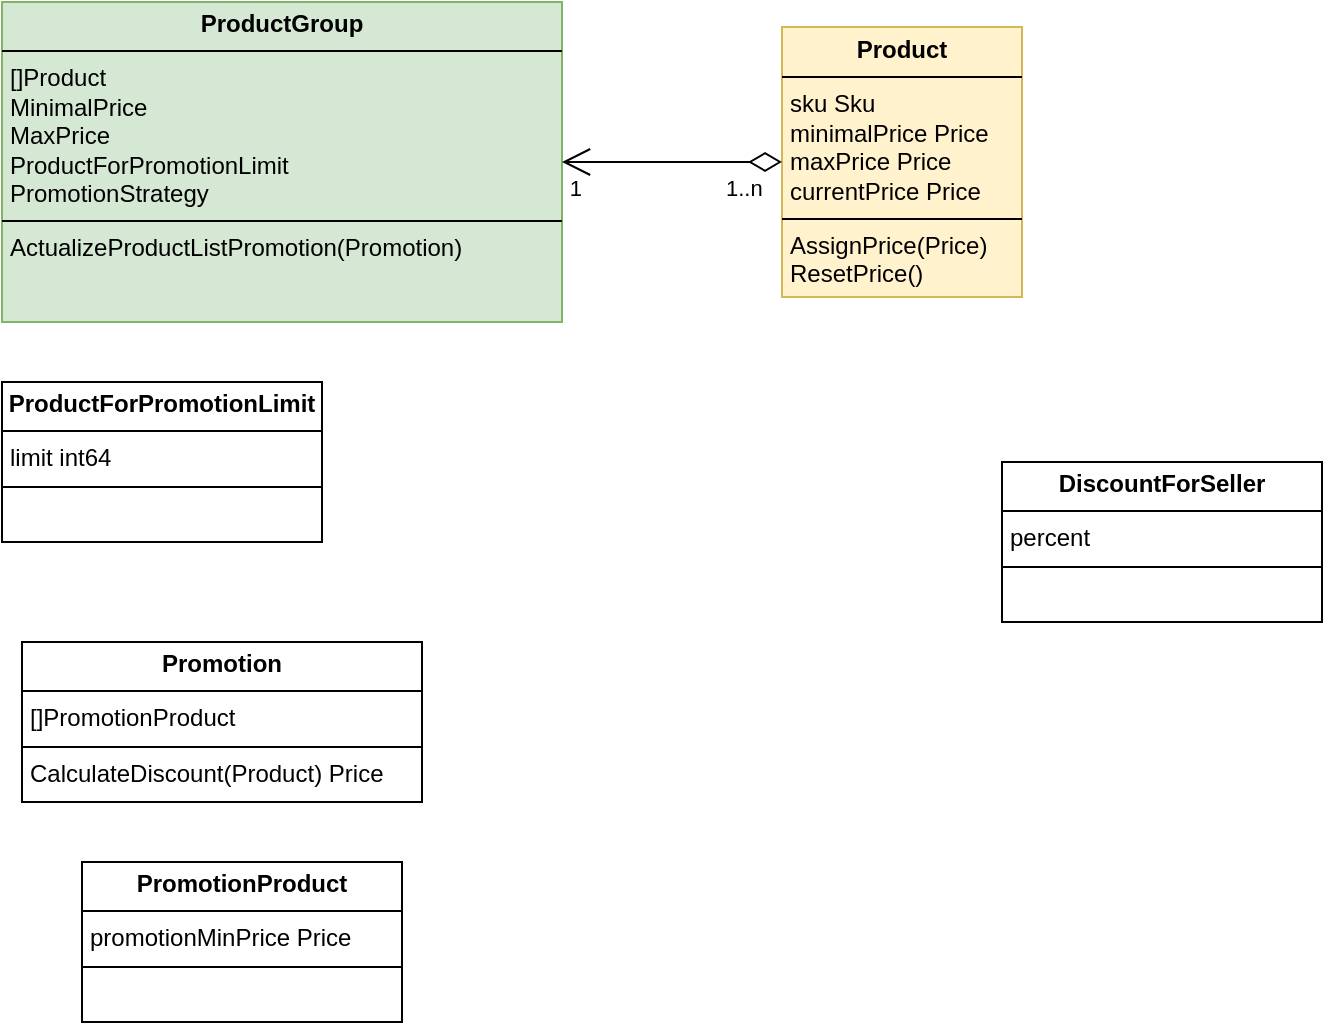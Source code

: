 <mxfile version="27.0.9">
  <diagram name="Page-1" id="PlZQBC6z6cMnDHEJGtip">
    <mxGraphModel dx="1426" dy="854" grid="1" gridSize="10" guides="1" tooltips="1" connect="1" arrows="1" fold="1" page="1" pageScale="1" pageWidth="850" pageHeight="1100" math="0" shadow="0">
      <root>
        <mxCell id="0" />
        <mxCell id="1" parent="0" />
        <mxCell id="2vp9jmdEoMfkNDP7kpTy-8" value="&lt;p style=&quot;margin:0px;margin-top:4px;text-align:center;&quot;&gt;&lt;b&gt;Product&lt;/b&gt;&lt;/p&gt;&lt;hr size=&quot;1&quot; style=&quot;border-style:solid;&quot;&gt;&lt;p style=&quot;margin:0px;margin-left:4px;&quot;&gt;sku Sku&lt;/p&gt;&lt;p style=&quot;margin:0px;margin-left:4px;&quot;&gt;minimalPrice Price&lt;/p&gt;&lt;p style=&quot;margin:0px;margin-left:4px;&quot;&gt;maxPrice Price&lt;/p&gt;&lt;p style=&quot;margin:0px;margin-left:4px;&quot;&gt;currentPrice Price&lt;/p&gt;&lt;hr size=&quot;1&quot; style=&quot;border-style:solid;&quot;&gt;&lt;p style=&quot;margin:0px;margin-left:4px;&quot;&gt;AssignPrice(Price)&lt;/p&gt;&lt;p style=&quot;margin:0px;margin-left:4px;&quot;&gt;ResetPrice()&lt;/p&gt;" style="verticalAlign=top;align=left;overflow=fill;html=1;whiteSpace=wrap;fillColor=#fff2cc;strokeColor=#d6b656;" vertex="1" parent="1">
          <mxGeometry x="440" y="122.5" width="120" height="135" as="geometry" />
        </mxCell>
        <mxCell id="2vp9jmdEoMfkNDP7kpTy-14" value="&lt;p style=&quot;margin:0px;margin-top:4px;text-align:center;&quot;&gt;&lt;b&gt;ProductGroup&lt;/b&gt;&lt;/p&gt;&lt;hr size=&quot;1&quot; style=&quot;border-style:solid;&quot;&gt;&lt;p style=&quot;margin:0px;margin-left:4px;&quot;&gt;[]Product&lt;/p&gt;&lt;p style=&quot;margin:0px;margin-left:4px;&quot;&gt;MinimalPrice&lt;/p&gt;&lt;p style=&quot;margin:0px;margin-left:4px;&quot;&gt;MaxPrice&lt;/p&gt;&lt;p style=&quot;margin:0px;margin-left:4px;&quot;&gt;ProductForPromotionLimit&lt;/p&gt;&lt;p style=&quot;margin:0px;margin-left:4px;&quot;&gt;PromotionStrategy&lt;/p&gt;&lt;hr size=&quot;1&quot; style=&quot;border-style:solid;&quot;&gt;&lt;p style=&quot;margin:0px;margin-left:4px;&quot;&gt;ActualizeProductListPromotion(Promotion)&lt;/p&gt;" style="verticalAlign=top;align=left;overflow=fill;html=1;whiteSpace=wrap;fillColor=#d5e8d4;strokeColor=#82b366;" vertex="1" parent="1">
          <mxGeometry x="50" y="110" width="280" height="160" as="geometry" />
        </mxCell>
        <mxCell id="2vp9jmdEoMfkNDP7kpTy-16" value="&lt;p style=&quot;margin:0px;margin-top:4px;text-align:center;&quot;&gt;&lt;b&gt;DiscountForSeller&lt;/b&gt;&lt;/p&gt;&lt;hr size=&quot;1&quot; style=&quot;border-style:solid;&quot;&gt;&lt;p style=&quot;margin:0px;margin-left:4px;&quot;&gt;percent&lt;/p&gt;&lt;hr size=&quot;1&quot; style=&quot;border-style:solid;&quot;&gt;&lt;p style=&quot;margin:0px;margin-left:4px;&quot;&gt;&lt;br&gt;&lt;/p&gt;" style="verticalAlign=top;align=left;overflow=fill;html=1;whiteSpace=wrap;" vertex="1" parent="1">
          <mxGeometry x="550" y="340" width="160" height="80" as="geometry" />
        </mxCell>
        <mxCell id="2vp9jmdEoMfkNDP7kpTy-17" value="&lt;p style=&quot;margin:0px;margin-top:4px;text-align:center;&quot;&gt;&lt;b&gt;Promotion&lt;/b&gt;&lt;/p&gt;&lt;hr size=&quot;1&quot; style=&quot;border-style:solid;&quot;&gt;&lt;p style=&quot;margin:0px;margin-left:4px;&quot;&gt;[]PromotionProduct&lt;/p&gt;&lt;hr size=&quot;1&quot; style=&quot;border-style:solid;&quot;&gt;&lt;p style=&quot;margin:0px;margin-left:4px;&quot;&gt;CalculateDiscount(Product) Price&lt;/p&gt;" style="verticalAlign=top;align=left;overflow=fill;html=1;whiteSpace=wrap;" vertex="1" parent="1">
          <mxGeometry x="60" y="430" width="200" height="80" as="geometry" />
        </mxCell>
        <mxCell id="2vp9jmdEoMfkNDP7kpTy-18" value="&lt;p style=&quot;margin:0px;margin-top:4px;text-align:center;&quot;&gt;&lt;b&gt;PromotionProduct&lt;/b&gt;&lt;/p&gt;&lt;hr size=&quot;1&quot; style=&quot;border-style:solid;&quot;&gt;&lt;p style=&quot;margin:0px;margin-left:4px;&quot;&gt;promotionMinPrice Price&lt;/p&gt;&lt;hr size=&quot;1&quot; style=&quot;border-style:solid;&quot;&gt;&lt;p style=&quot;margin:0px;margin-left:4px;&quot;&gt;&lt;br&gt;&lt;/p&gt;" style="verticalAlign=top;align=left;overflow=fill;html=1;whiteSpace=wrap;" vertex="1" parent="1">
          <mxGeometry x="90" y="540" width="160" height="80" as="geometry" />
        </mxCell>
        <mxCell id="2vp9jmdEoMfkNDP7kpTy-21" value="&lt;p style=&quot;text-align: center; margin: 4px 0px 0px;&quot;&gt;&lt;span style=&quot;background-color: transparent; text-align: left;&quot;&gt;&lt;b&gt;ProductForPromotionLimit&lt;/b&gt;&lt;/span&gt;&lt;/p&gt;&lt;hr size=&quot;1&quot; style=&quot;border-style:solid;&quot;&gt;&lt;p style=&quot;margin:0px;margin-left:4px;&quot;&gt;limit int64&lt;/p&gt;&lt;hr size=&quot;1&quot; style=&quot;border-style:solid;&quot;&gt;&lt;p style=&quot;margin:0px;margin-left:4px;&quot;&gt;&lt;br&gt;&lt;/p&gt;" style="verticalAlign=top;align=left;overflow=fill;html=1;whiteSpace=wrap;" vertex="1" parent="1">
          <mxGeometry x="50" y="300" width="160" height="80" as="geometry" />
        </mxCell>
        <mxCell id="2vp9jmdEoMfkNDP7kpTy-22" value="" style="endArrow=open;html=1;endSize=12;startArrow=diamondThin;startSize=14;startFill=0;edgeStyle=orthogonalEdgeStyle;rounded=0;entryX=1;entryY=0.5;entryDx=0;entryDy=0;exitX=0;exitY=0.5;exitDx=0;exitDy=0;" edge="1" parent="1" source="2vp9jmdEoMfkNDP7kpTy-8" target="2vp9jmdEoMfkNDP7kpTy-14">
          <mxGeometry relative="1" as="geometry">
            <mxPoint x="380" y="360" as="sourcePoint" />
            <mxPoint x="540" y="360" as="targetPoint" />
          </mxGeometry>
        </mxCell>
        <mxCell id="2vp9jmdEoMfkNDP7kpTy-23" value="1..n" style="edgeLabel;resizable=0;html=1;align=left;verticalAlign=top;" connectable="0" vertex="1" parent="2vp9jmdEoMfkNDP7kpTy-22">
          <mxGeometry x="-1" relative="1" as="geometry">
            <mxPoint x="-30" as="offset" />
          </mxGeometry>
        </mxCell>
        <mxCell id="2vp9jmdEoMfkNDP7kpTy-24" value="1" style="edgeLabel;resizable=0;html=1;align=right;verticalAlign=top;" connectable="0" vertex="1" parent="2vp9jmdEoMfkNDP7kpTy-22">
          <mxGeometry x="1" relative="1" as="geometry">
            <mxPoint x="10" as="offset" />
          </mxGeometry>
        </mxCell>
      </root>
    </mxGraphModel>
  </diagram>
</mxfile>
